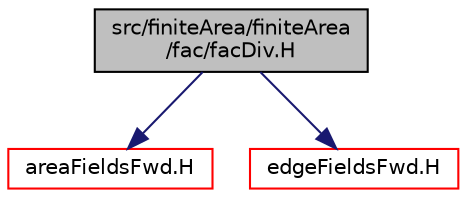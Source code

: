 digraph "src/finiteArea/finiteArea/fac/facDiv.H"
{
  bgcolor="transparent";
  edge [fontname="Helvetica",fontsize="10",labelfontname="Helvetica",labelfontsize="10"];
  node [fontname="Helvetica",fontsize="10",shape=record];
  Node1 [label="src/finiteArea/finiteArea\l/fac/facDiv.H",height=0.2,width=0.4,color="black", fillcolor="grey75", style="filled" fontcolor="black"];
  Node1 -> Node2 [color="midnightblue",fontsize="10",style="solid",fontname="Helvetica"];
  Node2 [label="areaFieldsFwd.H",height=0.2,width=0.4,color="red",URL="$areaFieldsFwd_8H.html",tooltip="Forwards and collection of common area field types. "];
  Node1 -> Node3 [color="midnightblue",fontsize="10",style="solid",fontname="Helvetica"];
  Node3 [label="edgeFieldsFwd.H",height=0.2,width=0.4,color="red",URL="$edgeFieldsFwd_8H.html",tooltip="Forwards for edge field types. "];
}
